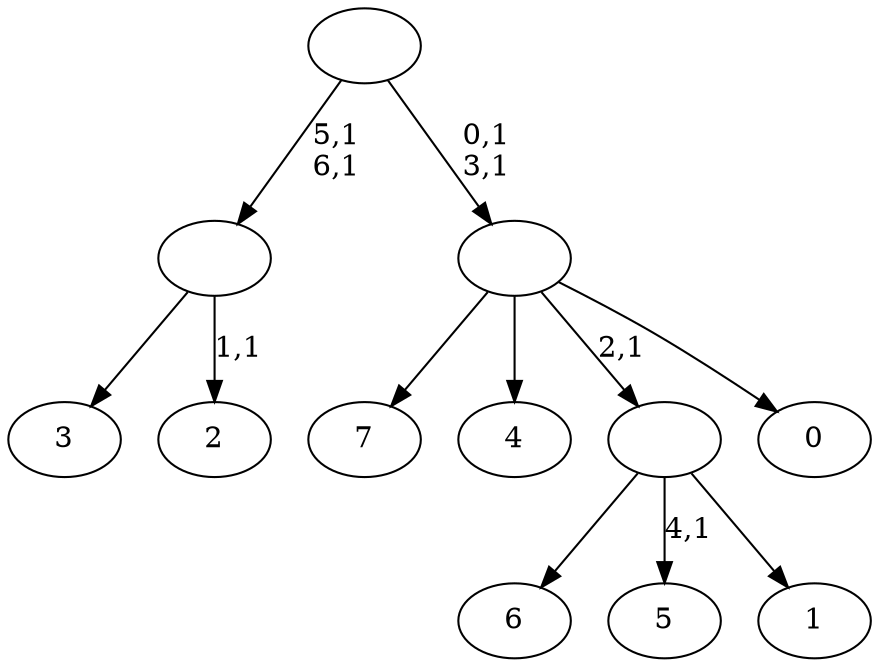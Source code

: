 digraph T {
	15 [label="7"]
	14 [label="6"]
	13 [label="5"]
	11 [label="4"]
	10 [label="3"]
	9 [label="2"]
	7 [label=""]
	5 [label="1"]
	4 [label=""]
	3 [label="0"]
	2 [label=""]
	0 [label=""]
	7 -> 9 [label="1,1"]
	7 -> 10 [label=""]
	4 -> 13 [label="4,1"]
	4 -> 14 [label=""]
	4 -> 5 [label=""]
	2 -> 15 [label=""]
	2 -> 11 [label=""]
	2 -> 4 [label="2,1"]
	2 -> 3 [label=""]
	0 -> 2 [label="0,1\n3,1"]
	0 -> 7 [label="5,1\n6,1"]
}

